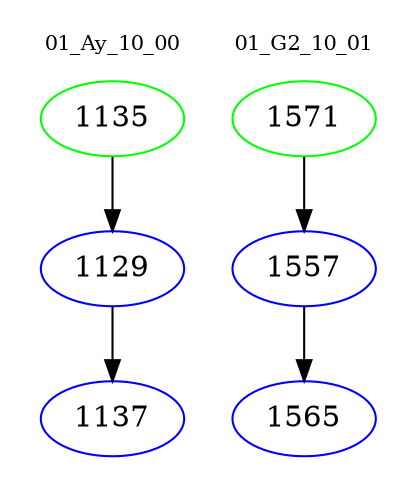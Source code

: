 digraph{
subgraph cluster_0 {
color = white
label = "01_Ay_10_00";
fontsize=10;
T0_1135 [label="1135", color="green"]
T0_1135 -> T0_1129 [color="black"]
T0_1129 [label="1129", color="blue"]
T0_1129 -> T0_1137 [color="black"]
T0_1137 [label="1137", color="blue"]
}
subgraph cluster_1 {
color = white
label = "01_G2_10_01";
fontsize=10;
T1_1571 [label="1571", color="green"]
T1_1571 -> T1_1557 [color="black"]
T1_1557 [label="1557", color="blue"]
T1_1557 -> T1_1565 [color="black"]
T1_1565 [label="1565", color="blue"]
}
}
